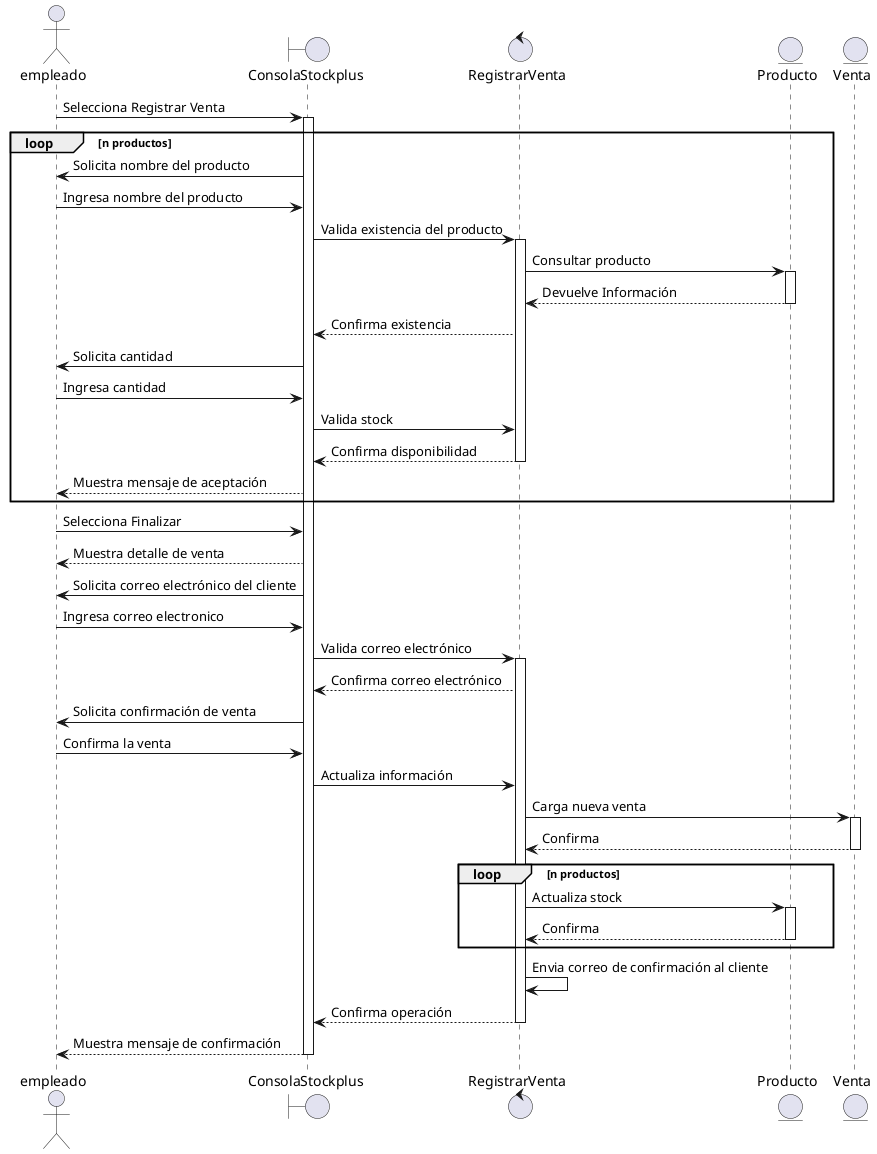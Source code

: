 @startuml
actor empleado
boundary ConsolaStockplus
control RegistrarVenta
entity Producto
entity Venta


empleado -> ConsolaStockplus: Selecciona Registrar Venta
activate ConsolaStockplus
loop n productos
ConsolaStockplus -> empleado: Solicita nombre del producto
empleado -> ConsolaStockplus: Ingresa nombre del producto
ConsolaStockplus -> RegistrarVenta: Valida existencia del producto
activate RegistrarVenta
RegistrarVenta -> Producto: Consultar producto
activate Producto
Producto --> RegistrarVenta: Devuelve Información
deactivate Producto
RegistrarVenta --> ConsolaStockplus: Confirma existencia
ConsolaStockplus -> empleado: Solicita cantidad
empleado -> ConsolaStockplus: Ingresa cantidad
ConsolaStockplus -> RegistrarVenta: Valida stock
RegistrarVenta --> ConsolaStockplus: Confirma disponibilidad
deactivate RegistrarVenta
ConsolaStockplus --> empleado: Muestra mensaje de aceptación
end

empleado -> ConsolaStockplus: Selecciona Finalizar
ConsolaStockplus --> empleado: Muestra detalle de venta
ConsolaStockplus -> empleado: Solicita correo electrónico del cliente
empleado -> ConsolaStockplus: Ingresa correo electronico
ConsolaStockplus -> RegistrarVenta: Valida correo electrónico
activate RegistrarVenta
RegistrarVenta --> ConsolaStockplus: Confirma correo electrónico
ConsolaStockplus -> empleado: Solicita confirmación de venta
empleado -> ConsolaStockplus: Confirma la venta
ConsolaStockplus -> RegistrarVenta: Actualiza información
RegistrarVenta -> Venta: Carga nueva venta
activate Venta
Venta --> RegistrarVenta: Confirma
deactivate Venta
loop n productos
RegistrarVenta -> Producto: Actualiza stock
activate Producto
Producto --> RegistrarVenta: Confirma
deactivate Producto
end

RegistrarVenta -> RegistrarVenta: Envia correo de confirmación al cliente
RegistrarVenta --> ConsolaStockplus: Confirma operación
deactivate RegistrarVenta
ConsolaStockplus --> empleado: Muestra mensaje de confirmación


deactivate ConsolaStockplus
@enduml